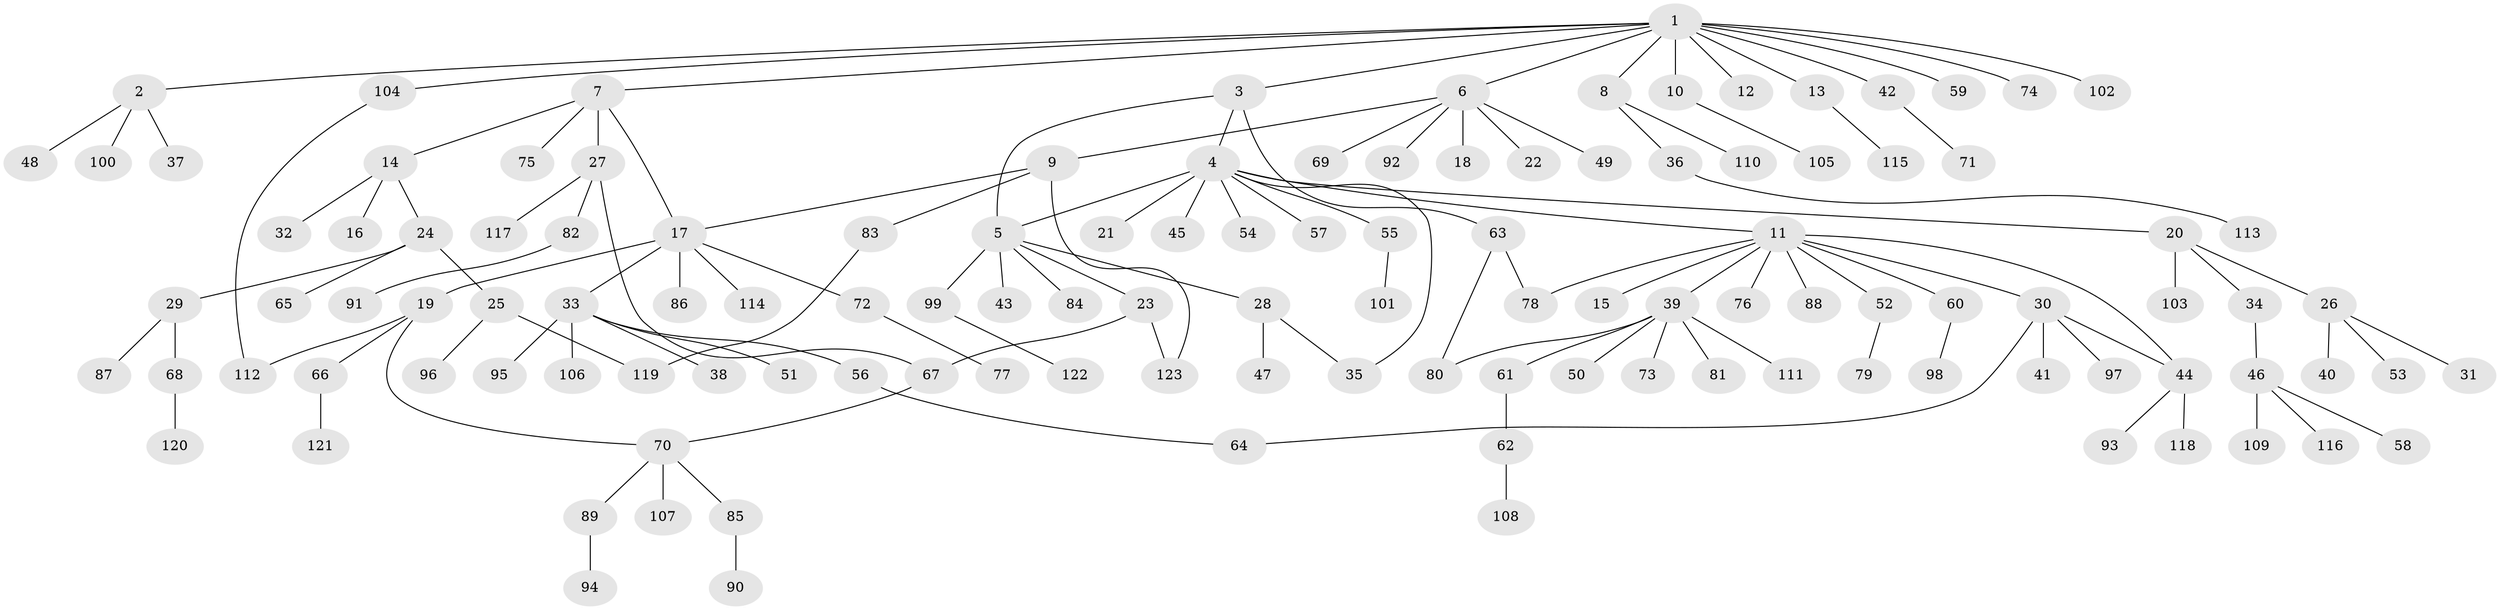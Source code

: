 // Generated by graph-tools (version 1.1) at 2025/46/03/09/25 04:46:56]
// undirected, 123 vertices, 134 edges
graph export_dot {
graph [start="1"]
  node [color=gray90,style=filled];
  1;
  2;
  3;
  4;
  5;
  6;
  7;
  8;
  9;
  10;
  11;
  12;
  13;
  14;
  15;
  16;
  17;
  18;
  19;
  20;
  21;
  22;
  23;
  24;
  25;
  26;
  27;
  28;
  29;
  30;
  31;
  32;
  33;
  34;
  35;
  36;
  37;
  38;
  39;
  40;
  41;
  42;
  43;
  44;
  45;
  46;
  47;
  48;
  49;
  50;
  51;
  52;
  53;
  54;
  55;
  56;
  57;
  58;
  59;
  60;
  61;
  62;
  63;
  64;
  65;
  66;
  67;
  68;
  69;
  70;
  71;
  72;
  73;
  74;
  75;
  76;
  77;
  78;
  79;
  80;
  81;
  82;
  83;
  84;
  85;
  86;
  87;
  88;
  89;
  90;
  91;
  92;
  93;
  94;
  95;
  96;
  97;
  98;
  99;
  100;
  101;
  102;
  103;
  104;
  105;
  106;
  107;
  108;
  109;
  110;
  111;
  112;
  113;
  114;
  115;
  116;
  117;
  118;
  119;
  120;
  121;
  122;
  123;
  1 -- 2;
  1 -- 3;
  1 -- 6;
  1 -- 7;
  1 -- 8;
  1 -- 10;
  1 -- 12;
  1 -- 13;
  1 -- 42;
  1 -- 59;
  1 -- 74;
  1 -- 102;
  1 -- 104;
  2 -- 37;
  2 -- 48;
  2 -- 100;
  3 -- 4;
  3 -- 5;
  3 -- 63;
  4 -- 5;
  4 -- 11;
  4 -- 20;
  4 -- 21;
  4 -- 35;
  4 -- 45;
  4 -- 54;
  4 -- 55;
  4 -- 57;
  5 -- 23;
  5 -- 28;
  5 -- 43;
  5 -- 84;
  5 -- 99;
  6 -- 9;
  6 -- 18;
  6 -- 22;
  6 -- 49;
  6 -- 69;
  6 -- 92;
  7 -- 14;
  7 -- 17;
  7 -- 27;
  7 -- 75;
  8 -- 36;
  8 -- 110;
  9 -- 17;
  9 -- 83;
  9 -- 123;
  10 -- 105;
  11 -- 15;
  11 -- 30;
  11 -- 39;
  11 -- 44;
  11 -- 52;
  11 -- 60;
  11 -- 76;
  11 -- 78;
  11 -- 88;
  13 -- 115;
  14 -- 16;
  14 -- 24;
  14 -- 32;
  17 -- 19;
  17 -- 33;
  17 -- 72;
  17 -- 86;
  17 -- 114;
  19 -- 66;
  19 -- 70;
  19 -- 112;
  20 -- 26;
  20 -- 34;
  20 -- 103;
  23 -- 67;
  23 -- 123;
  24 -- 25;
  24 -- 29;
  24 -- 65;
  25 -- 96;
  25 -- 119;
  26 -- 31;
  26 -- 40;
  26 -- 53;
  27 -- 67;
  27 -- 82;
  27 -- 117;
  28 -- 35;
  28 -- 47;
  29 -- 68;
  29 -- 87;
  30 -- 41;
  30 -- 44;
  30 -- 64;
  30 -- 97;
  33 -- 38;
  33 -- 51;
  33 -- 56;
  33 -- 95;
  33 -- 106;
  34 -- 46;
  36 -- 113;
  39 -- 50;
  39 -- 61;
  39 -- 73;
  39 -- 80;
  39 -- 81;
  39 -- 111;
  42 -- 71;
  44 -- 93;
  44 -- 118;
  46 -- 58;
  46 -- 109;
  46 -- 116;
  52 -- 79;
  55 -- 101;
  56 -- 64;
  60 -- 98;
  61 -- 62;
  62 -- 108;
  63 -- 78;
  63 -- 80;
  66 -- 121;
  67 -- 70;
  68 -- 120;
  70 -- 85;
  70 -- 89;
  70 -- 107;
  72 -- 77;
  82 -- 91;
  83 -- 119;
  85 -- 90;
  89 -- 94;
  99 -- 122;
  104 -- 112;
}
